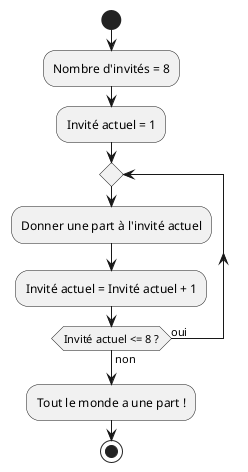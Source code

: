 @startuml
start
:Nombre d'invités = 8;
:Invité actuel = 1;
repeat
  :Donner une part à l'invité actuel;
  :Invité actuel = Invité actuel + 1;
repeat while (Invité actuel <= 8 ?) is (oui) not (non)
:Tout le monde a une part !;
stop
@enduml
